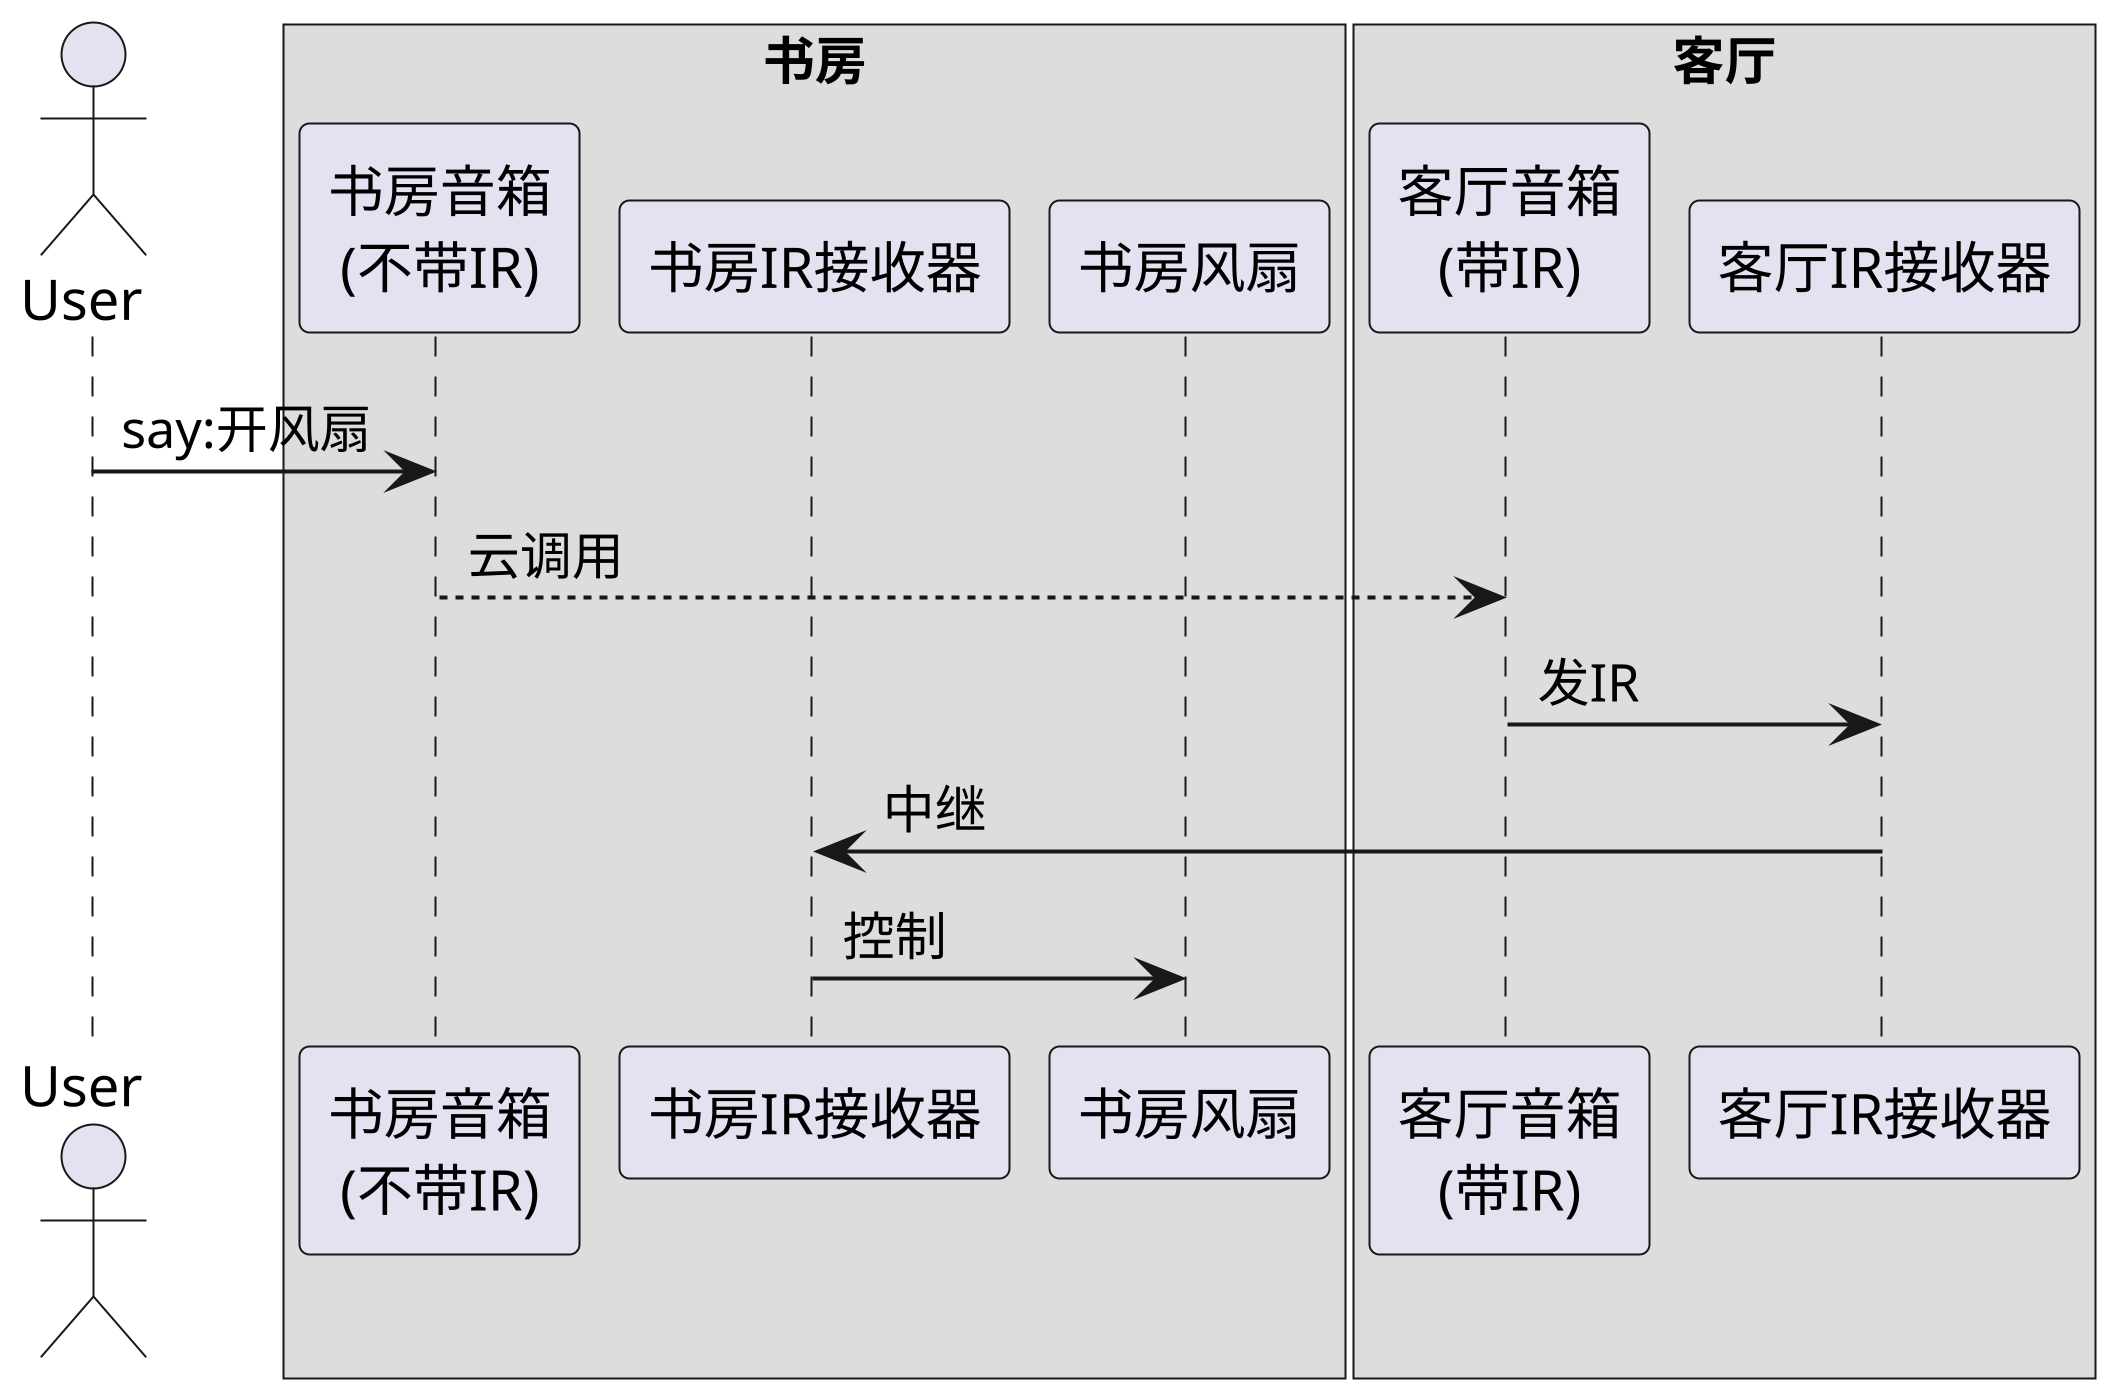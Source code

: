 @startuml
scale 4
actor User as u

box "书房"
participant "书房音箱\n(不带IR)" as s2
participant "书房IR接收器" as ir2
participant "书房风扇" as fan
end box

box "客厅"
participant "客厅音箱\n(带IR)" as s1
participant "客厅IR接收器" as ir1
end box

u -> s2: say:开风扇
s2 --> s1: 云调用
s1 -> ir1: 发IR
ir1->ir2: 中继
ir2 -> fan: 控制
@enduml